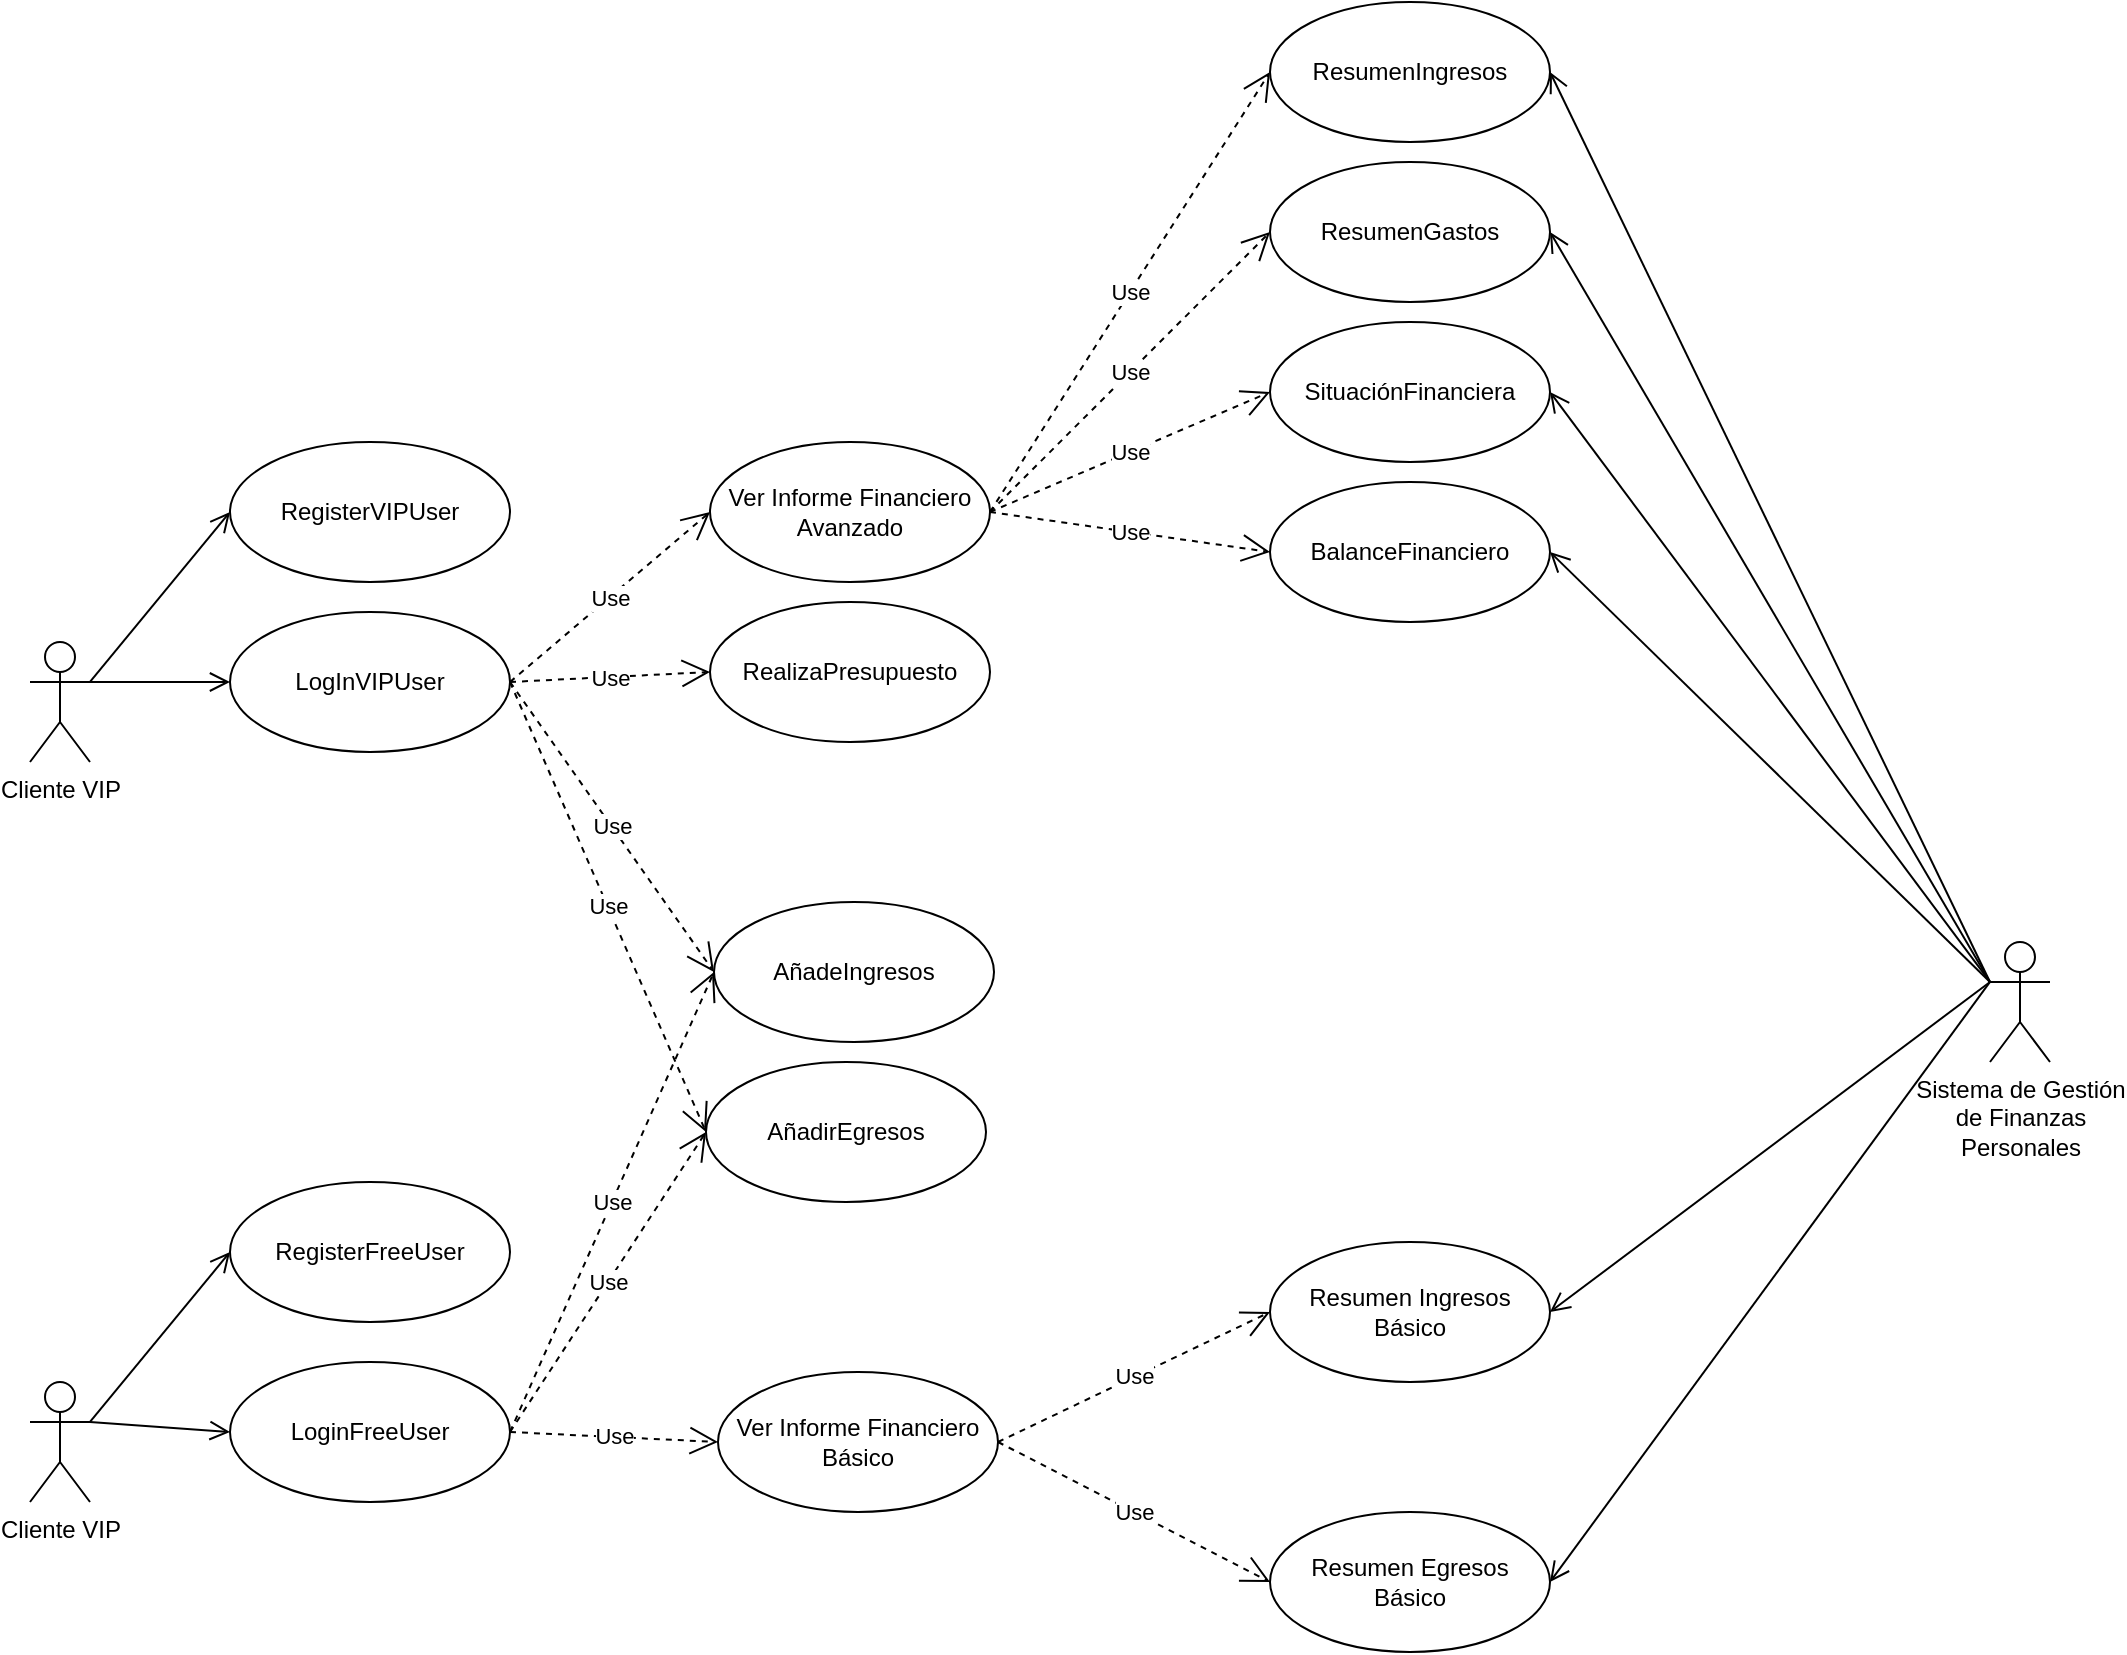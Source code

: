 <mxfile version="22.1.0" type="device">
  <diagram id="C5RBs43oDa-KdzZeNtuy" name="Page-1">
    <mxGraphModel dx="1434" dy="1965" grid="1" gridSize="10" guides="1" tooltips="1" connect="1" arrows="1" fold="1" page="1" pageScale="1" pageWidth="827" pageHeight="1169" math="0" shadow="0">
      <root>
        <mxCell id="WIyWlLk6GJQsqaUBKTNV-0" />
        <mxCell id="WIyWlLk6GJQsqaUBKTNV-1" parent="WIyWlLk6GJQsqaUBKTNV-0" />
        <mxCell id="mAr2ITikCVFKchH6xO4Q-0" value="Cliente VIP" style="shape=umlActor;verticalLabelPosition=bottom;verticalAlign=top;html=1;outlineConnect=0;" parent="WIyWlLk6GJQsqaUBKTNV-1" vertex="1">
          <mxGeometry x="70" y="150" width="30" height="60" as="geometry" />
        </mxCell>
        <mxCell id="mAr2ITikCVFKchH6xO4Q-1" value="Cliente VIP" style="shape=umlActor;verticalLabelPosition=bottom;verticalAlign=top;html=1;outlineConnect=0;" parent="WIyWlLk6GJQsqaUBKTNV-1" vertex="1">
          <mxGeometry x="70" y="520" width="30" height="60" as="geometry" />
        </mxCell>
        <mxCell id="mAr2ITikCVFKchH6xO4Q-2" value="Sistema de Gestión&lt;br&gt;de Finanzas&lt;br&gt;Personales" style="shape=umlActor;verticalLabelPosition=bottom;verticalAlign=top;html=1;outlineConnect=0;" parent="WIyWlLk6GJQsqaUBKTNV-1" vertex="1">
          <mxGeometry x="1050" y="300" width="30" height="60" as="geometry" />
        </mxCell>
        <mxCell id="mAr2ITikCVFKchH6xO4Q-5" value="Ver Informe Financiero Avanzado" style="ellipse;whiteSpace=wrap;html=1;" parent="WIyWlLk6GJQsqaUBKTNV-1" vertex="1">
          <mxGeometry x="410" y="50" width="140" height="70" as="geometry" />
        </mxCell>
        <mxCell id="mAr2ITikCVFKchH6xO4Q-10" value="Use" style="endArrow=open;endSize=12;dashed=1;html=1;rounded=0;exitX=1;exitY=0.5;exitDx=0;exitDy=0;entryX=0;entryY=0.5;entryDx=0;entryDy=0;" parent="WIyWlLk6GJQsqaUBKTNV-1" source="mAr2ITikCVFKchH6xO4Q-5" target="mAr2ITikCVFKchH6xO4Q-11" edge="1">
          <mxGeometry width="160" relative="1" as="geometry">
            <mxPoint x="530" y="280" as="sourcePoint" />
            <mxPoint x="690" y="280" as="targetPoint" />
          </mxGeometry>
        </mxCell>
        <mxCell id="mAr2ITikCVFKchH6xO4Q-11" value="ResumenIngresos" style="ellipse;whiteSpace=wrap;html=1;" parent="WIyWlLk6GJQsqaUBKTNV-1" vertex="1">
          <mxGeometry x="690" y="-170" width="140" height="70" as="geometry" />
        </mxCell>
        <mxCell id="mAr2ITikCVFKchH6xO4Q-12" value="ResumenGastos" style="ellipse;whiteSpace=wrap;html=1;" parent="WIyWlLk6GJQsqaUBKTNV-1" vertex="1">
          <mxGeometry x="690" y="-90" width="140" height="70" as="geometry" />
        </mxCell>
        <mxCell id="mAr2ITikCVFKchH6xO4Q-13" value="Use" style="endArrow=open;endSize=12;dashed=1;html=1;rounded=0;exitX=1;exitY=0.5;exitDx=0;exitDy=0;entryX=0;entryY=0.5;entryDx=0;entryDy=0;" parent="WIyWlLk6GJQsqaUBKTNV-1" source="mAr2ITikCVFKchH6xO4Q-5" target="mAr2ITikCVFKchH6xO4Q-12" edge="1">
          <mxGeometry width="160" relative="1" as="geometry">
            <mxPoint x="530" y="180" as="sourcePoint" />
            <mxPoint x="690" y="180" as="targetPoint" />
          </mxGeometry>
        </mxCell>
        <mxCell id="mAr2ITikCVFKchH6xO4Q-14" value="SituaciónFinanciera" style="ellipse;whiteSpace=wrap;html=1;" parent="WIyWlLk6GJQsqaUBKTNV-1" vertex="1">
          <mxGeometry x="690" y="-10" width="140" height="70" as="geometry" />
        </mxCell>
        <mxCell id="mAr2ITikCVFKchH6xO4Q-15" value="Use" style="endArrow=open;endSize=12;dashed=1;html=1;rounded=0;exitX=1;exitY=0.5;exitDx=0;exitDy=0;entryX=0;entryY=0.5;entryDx=0;entryDy=0;" parent="WIyWlLk6GJQsqaUBKTNV-1" source="mAr2ITikCVFKchH6xO4Q-5" target="mAr2ITikCVFKchH6xO4Q-14" edge="1">
          <mxGeometry width="160" relative="1" as="geometry">
            <mxPoint x="530" y="180" as="sourcePoint" />
            <mxPoint x="690" y="180" as="targetPoint" />
          </mxGeometry>
        </mxCell>
        <mxCell id="mAr2ITikCVFKchH6xO4Q-17" value="" style="endArrow=open;startArrow=none;endFill=0;startFill=0;endSize=8;html=1;verticalAlign=bottom;labelBackgroundColor=none;strokeWidth=1;rounded=0;exitX=0;exitY=0.333;exitDx=0;exitDy=0;exitPerimeter=0;entryX=1;entryY=0.5;entryDx=0;entryDy=0;" parent="WIyWlLk6GJQsqaUBKTNV-1" source="mAr2ITikCVFKchH6xO4Q-2" target="mAr2ITikCVFKchH6xO4Q-11" edge="1">
          <mxGeometry width="160" relative="1" as="geometry">
            <mxPoint x="530" y="180" as="sourcePoint" />
            <mxPoint x="690" y="180" as="targetPoint" />
          </mxGeometry>
        </mxCell>
        <mxCell id="mAr2ITikCVFKchH6xO4Q-18" value="" style="endArrow=open;startArrow=none;endFill=0;startFill=0;endSize=8;html=1;verticalAlign=bottom;labelBackgroundColor=none;strokeWidth=1;rounded=0;exitX=0;exitY=0.333;exitDx=0;exitDy=0;exitPerimeter=0;entryX=1;entryY=0.5;entryDx=0;entryDy=0;" parent="WIyWlLk6GJQsqaUBKTNV-1" source="mAr2ITikCVFKchH6xO4Q-2" target="mAr2ITikCVFKchH6xO4Q-12" edge="1">
          <mxGeometry width="160" relative="1" as="geometry">
            <mxPoint x="530" y="180" as="sourcePoint" />
            <mxPoint x="690" y="180" as="targetPoint" />
          </mxGeometry>
        </mxCell>
        <mxCell id="mAr2ITikCVFKchH6xO4Q-19" value="" style="endArrow=open;startArrow=none;endFill=0;startFill=0;endSize=8;html=1;verticalAlign=bottom;labelBackgroundColor=none;strokeWidth=1;rounded=0;exitX=0;exitY=0.333;exitDx=0;exitDy=0;exitPerimeter=0;entryX=1;entryY=0.5;entryDx=0;entryDy=0;" parent="WIyWlLk6GJQsqaUBKTNV-1" source="mAr2ITikCVFKchH6xO4Q-2" target="mAr2ITikCVFKchH6xO4Q-14" edge="1">
          <mxGeometry width="160" relative="1" as="geometry">
            <mxPoint x="530" y="180" as="sourcePoint" />
            <mxPoint x="690" y="180" as="targetPoint" />
          </mxGeometry>
        </mxCell>
        <mxCell id="mAr2ITikCVFKchH6xO4Q-20" value="BalanceFinanciero" style="ellipse;whiteSpace=wrap;html=1;" parent="WIyWlLk6GJQsqaUBKTNV-1" vertex="1">
          <mxGeometry x="690" y="70" width="140" height="70" as="geometry" />
        </mxCell>
        <mxCell id="mAr2ITikCVFKchH6xO4Q-21" value="" style="endArrow=open;startArrow=none;endFill=0;startFill=0;endSize=8;html=1;verticalAlign=bottom;labelBackgroundColor=none;strokeWidth=1;rounded=0;exitX=0;exitY=0.333;exitDx=0;exitDy=0;exitPerimeter=0;entryX=1;entryY=0.5;entryDx=0;entryDy=0;" parent="WIyWlLk6GJQsqaUBKTNV-1" source="mAr2ITikCVFKchH6xO4Q-2" target="mAr2ITikCVFKchH6xO4Q-20" edge="1">
          <mxGeometry width="160" relative="1" as="geometry">
            <mxPoint x="670" y="320" as="sourcePoint" />
            <mxPoint x="830" y="320" as="targetPoint" />
          </mxGeometry>
        </mxCell>
        <mxCell id="mAr2ITikCVFKchH6xO4Q-22" value="Use" style="endArrow=open;endSize=12;dashed=1;html=1;rounded=0;exitX=1;exitY=0.5;exitDx=0;exitDy=0;entryX=0;entryY=0.5;entryDx=0;entryDy=0;" parent="WIyWlLk6GJQsqaUBKTNV-1" source="mAr2ITikCVFKchH6xO4Q-5" target="mAr2ITikCVFKchH6xO4Q-20" edge="1">
          <mxGeometry width="160" relative="1" as="geometry">
            <mxPoint x="580" y="160" as="sourcePoint" />
            <mxPoint x="720" y="160" as="targetPoint" />
          </mxGeometry>
        </mxCell>
        <mxCell id="mAr2ITikCVFKchH6xO4Q-23" value="LogInVIPUser" style="ellipse;whiteSpace=wrap;html=1;" parent="WIyWlLk6GJQsqaUBKTNV-1" vertex="1">
          <mxGeometry x="170" y="135" width="140" height="70" as="geometry" />
        </mxCell>
        <mxCell id="mAr2ITikCVFKchH6xO4Q-24" value="" style="endArrow=open;startArrow=none;endFill=0;startFill=0;endSize=8;html=1;verticalAlign=bottom;labelBackgroundColor=none;strokeWidth=1;rounded=0;exitX=1;exitY=0.333;exitDx=0;exitDy=0;exitPerimeter=0;entryX=0;entryY=0.5;entryDx=0;entryDy=0;" parent="WIyWlLk6GJQsqaUBKTNV-1" source="mAr2ITikCVFKchH6xO4Q-0" target="mAr2ITikCVFKchH6xO4Q-23" edge="1">
          <mxGeometry width="160" relative="1" as="geometry">
            <mxPoint x="320" y="50" as="sourcePoint" />
            <mxPoint x="480" y="50" as="targetPoint" />
          </mxGeometry>
        </mxCell>
        <mxCell id="mAr2ITikCVFKchH6xO4Q-25" value="Use" style="endArrow=open;endSize=12;dashed=1;html=1;rounded=0;exitX=1;exitY=0.5;exitDx=0;exitDy=0;entryX=0;entryY=0.5;entryDx=0;entryDy=0;" parent="WIyWlLk6GJQsqaUBKTNV-1" source="mAr2ITikCVFKchH6xO4Q-23" target="mAr2ITikCVFKchH6xO4Q-5" edge="1">
          <mxGeometry width="160" relative="1" as="geometry">
            <mxPoint x="320" y="50" as="sourcePoint" />
            <mxPoint x="480" y="50" as="targetPoint" />
          </mxGeometry>
        </mxCell>
        <mxCell id="mAr2ITikCVFKchH6xO4Q-27" value="RegisterVIPUser" style="ellipse;whiteSpace=wrap;html=1;" parent="WIyWlLk6GJQsqaUBKTNV-1" vertex="1">
          <mxGeometry x="170" y="50" width="140" height="70" as="geometry" />
        </mxCell>
        <mxCell id="mAr2ITikCVFKchH6xO4Q-28" value="" style="endArrow=open;startArrow=none;endFill=0;startFill=0;endSize=8;html=1;verticalAlign=bottom;labelBackgroundColor=none;strokeWidth=1;rounded=0;exitX=1;exitY=0.333;exitDx=0;exitDy=0;exitPerimeter=0;entryX=0;entryY=0.5;entryDx=0;entryDy=0;" parent="WIyWlLk6GJQsqaUBKTNV-1" source="mAr2ITikCVFKchH6xO4Q-0" target="mAr2ITikCVFKchH6xO4Q-27" edge="1">
          <mxGeometry width="160" relative="1" as="geometry">
            <mxPoint x="40" y="24.5" as="sourcePoint" />
            <mxPoint x="200" y="24.5" as="targetPoint" />
          </mxGeometry>
        </mxCell>
        <mxCell id="mAr2ITikCVFKchH6xO4Q-32" value="RealizaPresupuesto" style="ellipse;whiteSpace=wrap;html=1;" parent="WIyWlLk6GJQsqaUBKTNV-1" vertex="1">
          <mxGeometry x="410" y="130" width="140" height="70" as="geometry" />
        </mxCell>
        <mxCell id="mAr2ITikCVFKchH6xO4Q-33" value="Use" style="endArrow=open;endSize=12;dashed=1;html=1;rounded=0;exitX=1;exitY=0.5;exitDx=0;exitDy=0;entryX=0;entryY=0.5;entryDx=0;entryDy=0;" parent="WIyWlLk6GJQsqaUBKTNV-1" source="mAr2ITikCVFKchH6xO4Q-23" target="mAr2ITikCVFKchH6xO4Q-32" edge="1">
          <mxGeometry width="160" relative="1" as="geometry">
            <mxPoint x="330" y="200" as="sourcePoint" />
            <mxPoint x="490" y="200" as="targetPoint" />
          </mxGeometry>
        </mxCell>
        <mxCell id="mAr2ITikCVFKchH6xO4Q-37" value="AñadeIngresos" style="ellipse;whiteSpace=wrap;html=1;" parent="WIyWlLk6GJQsqaUBKTNV-1" vertex="1">
          <mxGeometry x="412" y="280" width="140" height="70" as="geometry" />
        </mxCell>
        <mxCell id="mAr2ITikCVFKchH6xO4Q-38" value="AñadirEgresos" style="ellipse;whiteSpace=wrap;html=1;" parent="WIyWlLk6GJQsqaUBKTNV-1" vertex="1">
          <mxGeometry x="408" y="360" width="140" height="70" as="geometry" />
        </mxCell>
        <mxCell id="mAr2ITikCVFKchH6xO4Q-39" value="Use" style="endArrow=open;endSize=12;dashed=1;html=1;rounded=0;entryX=0;entryY=0.5;entryDx=0;entryDy=0;exitX=1;exitY=0.5;exitDx=0;exitDy=0;" parent="WIyWlLk6GJQsqaUBKTNV-1" source="mAr2ITikCVFKchH6xO4Q-23" target="mAr2ITikCVFKchH6xO4Q-37" edge="1">
          <mxGeometry width="160" relative="1" as="geometry">
            <mxPoint x="210" y="300" as="sourcePoint" />
            <mxPoint x="370" y="300" as="targetPoint" />
          </mxGeometry>
        </mxCell>
        <mxCell id="mAr2ITikCVFKchH6xO4Q-40" value="Use" style="endArrow=open;endSize=12;dashed=1;html=1;rounded=0;entryX=0;entryY=0.5;entryDx=0;entryDy=0;exitX=1;exitY=0.5;exitDx=0;exitDy=0;" parent="WIyWlLk6GJQsqaUBKTNV-1" source="mAr2ITikCVFKchH6xO4Q-23" target="mAr2ITikCVFKchH6xO4Q-38" edge="1">
          <mxGeometry width="160" relative="1" as="geometry">
            <mxPoint x="190" y="310" as="sourcePoint" />
            <mxPoint x="350" y="310" as="targetPoint" />
          </mxGeometry>
        </mxCell>
        <mxCell id="mAr2ITikCVFKchH6xO4Q-41" value="LoginFreeUser" style="ellipse;whiteSpace=wrap;html=1;" parent="WIyWlLk6GJQsqaUBKTNV-1" vertex="1">
          <mxGeometry x="170" y="510" width="140" height="70" as="geometry" />
        </mxCell>
        <mxCell id="mAr2ITikCVFKchH6xO4Q-42" value="" style="endArrow=open;startArrow=none;endFill=0;startFill=0;endSize=8;html=1;verticalAlign=bottom;labelBackgroundColor=none;strokeWidth=1;rounded=0;entryX=0;entryY=0.5;entryDx=0;entryDy=0;exitX=1;exitY=0.333;exitDx=0;exitDy=0;exitPerimeter=0;" parent="WIyWlLk6GJQsqaUBKTNV-1" source="mAr2ITikCVFKchH6xO4Q-1" target="mAr2ITikCVFKchH6xO4Q-41" edge="1">
          <mxGeometry width="160" relative="1" as="geometry">
            <mxPoint x="70" y="650" as="sourcePoint" />
            <mxPoint x="230" y="650" as="targetPoint" />
          </mxGeometry>
        </mxCell>
        <mxCell id="mAr2ITikCVFKchH6xO4Q-43" value="RegisterFreeUser" style="ellipse;whiteSpace=wrap;html=1;" parent="WIyWlLk6GJQsqaUBKTNV-1" vertex="1">
          <mxGeometry x="170" y="420" width="140" height="70" as="geometry" />
        </mxCell>
        <mxCell id="mAr2ITikCVFKchH6xO4Q-44" value="" style="endArrow=open;startArrow=none;endFill=0;startFill=0;endSize=8;html=1;verticalAlign=bottom;labelBackgroundColor=none;strokeWidth=1;rounded=0;entryX=0;entryY=0.5;entryDx=0;entryDy=0;exitX=1;exitY=0.333;exitDx=0;exitDy=0;exitPerimeter=0;" parent="WIyWlLk6GJQsqaUBKTNV-1" source="mAr2ITikCVFKchH6xO4Q-1" target="mAr2ITikCVFKchH6xO4Q-43" edge="1">
          <mxGeometry width="160" relative="1" as="geometry">
            <mxPoint x="70" y="404.5" as="sourcePoint" />
            <mxPoint x="230" y="404.5" as="targetPoint" />
          </mxGeometry>
        </mxCell>
        <mxCell id="mAr2ITikCVFKchH6xO4Q-45" value="Use" style="endArrow=open;endSize=12;dashed=1;html=1;rounded=0;exitX=1;exitY=0.5;exitDx=0;exitDy=0;entryX=0;entryY=0.5;entryDx=0;entryDy=0;" parent="WIyWlLk6GJQsqaUBKTNV-1" source="mAr2ITikCVFKchH6xO4Q-41" target="mAr2ITikCVFKchH6xO4Q-37" edge="1">
          <mxGeometry width="160" relative="1" as="geometry">
            <mxPoint x="350" y="549.5" as="sourcePoint" />
            <mxPoint x="510" y="549.5" as="targetPoint" />
          </mxGeometry>
        </mxCell>
        <mxCell id="mAr2ITikCVFKchH6xO4Q-46" value="Use" style="endArrow=open;endSize=12;dashed=1;html=1;rounded=0;exitX=1;exitY=0.5;exitDx=0;exitDy=0;entryX=0;entryY=0.5;entryDx=0;entryDy=0;" parent="WIyWlLk6GJQsqaUBKTNV-1" source="mAr2ITikCVFKchH6xO4Q-41" target="mAr2ITikCVFKchH6xO4Q-38" edge="1">
          <mxGeometry width="160" relative="1" as="geometry">
            <mxPoint x="290" y="640" as="sourcePoint" />
            <mxPoint x="450" y="640" as="targetPoint" />
          </mxGeometry>
        </mxCell>
        <mxCell id="mAr2ITikCVFKchH6xO4Q-47" value="Ver Informe Financiero Básico" style="ellipse;whiteSpace=wrap;html=1;" parent="WIyWlLk6GJQsqaUBKTNV-1" vertex="1">
          <mxGeometry x="414" y="515" width="140" height="70" as="geometry" />
        </mxCell>
        <mxCell id="mAr2ITikCVFKchH6xO4Q-48" value="Resumen Ingresos Básico" style="ellipse;whiteSpace=wrap;html=1;" parent="WIyWlLk6GJQsqaUBKTNV-1" vertex="1">
          <mxGeometry x="690" y="450" width="140" height="70" as="geometry" />
        </mxCell>
        <mxCell id="mAr2ITikCVFKchH6xO4Q-49" value="Resumen Egresos Básico" style="ellipse;whiteSpace=wrap;html=1;" parent="WIyWlLk6GJQsqaUBKTNV-1" vertex="1">
          <mxGeometry x="690" y="585" width="140" height="70" as="geometry" />
        </mxCell>
        <mxCell id="mAr2ITikCVFKchH6xO4Q-50" value="Use" style="endArrow=open;endSize=12;dashed=1;html=1;rounded=0;exitX=1;exitY=0.5;exitDx=0;exitDy=0;entryX=0;entryY=0.5;entryDx=0;entryDy=0;" parent="WIyWlLk6GJQsqaUBKTNV-1" source="mAr2ITikCVFKchH6xO4Q-41" target="mAr2ITikCVFKchH6xO4Q-47" edge="1">
          <mxGeometry width="160" relative="1" as="geometry">
            <mxPoint x="300" y="640" as="sourcePoint" />
            <mxPoint x="460" y="640" as="targetPoint" />
          </mxGeometry>
        </mxCell>
        <mxCell id="mAr2ITikCVFKchH6xO4Q-51" value="Use" style="endArrow=open;endSize=12;dashed=1;html=1;rounded=0;exitX=1;exitY=0.5;exitDx=0;exitDy=0;entryX=0;entryY=0.5;entryDx=0;entryDy=0;" parent="WIyWlLk6GJQsqaUBKTNV-1" source="mAr2ITikCVFKchH6xO4Q-47" target="mAr2ITikCVFKchH6xO4Q-48" edge="1">
          <mxGeometry width="160" relative="1" as="geometry">
            <mxPoint x="520" y="630" as="sourcePoint" />
            <mxPoint x="680" y="630" as="targetPoint" />
          </mxGeometry>
        </mxCell>
        <mxCell id="mAr2ITikCVFKchH6xO4Q-52" value="Use" style="endArrow=open;endSize=12;dashed=1;html=1;rounded=0;exitX=1;exitY=0.5;exitDx=0;exitDy=0;entryX=0;entryY=0.5;entryDx=0;entryDy=0;" parent="WIyWlLk6GJQsqaUBKTNV-1" source="mAr2ITikCVFKchH6xO4Q-47" target="mAr2ITikCVFKchH6xO4Q-49" edge="1">
          <mxGeometry width="160" relative="1" as="geometry">
            <mxPoint x="500" y="680" as="sourcePoint" />
            <mxPoint x="660" y="680" as="targetPoint" />
          </mxGeometry>
        </mxCell>
        <mxCell id="mAr2ITikCVFKchH6xO4Q-53" value="" style="endArrow=open;startArrow=none;endFill=0;startFill=0;endSize=8;html=1;verticalAlign=bottom;labelBackgroundColor=none;strokeWidth=1;rounded=0;exitX=0;exitY=0.333;exitDx=0;exitDy=0;exitPerimeter=0;entryX=1;entryY=0.5;entryDx=0;entryDy=0;" parent="WIyWlLk6GJQsqaUBKTNV-1" source="mAr2ITikCVFKchH6xO4Q-2" target="mAr2ITikCVFKchH6xO4Q-48" edge="1">
          <mxGeometry width="160" relative="1" as="geometry">
            <mxPoint x="890" y="390" as="sourcePoint" />
            <mxPoint x="1050" y="390" as="targetPoint" />
          </mxGeometry>
        </mxCell>
        <mxCell id="mAr2ITikCVFKchH6xO4Q-54" value="" style="endArrow=open;startArrow=none;endFill=0;startFill=0;endSize=8;html=1;verticalAlign=bottom;labelBackgroundColor=none;strokeWidth=1;rounded=0;exitX=0;exitY=0.333;exitDx=0;exitDy=0;exitPerimeter=0;entryX=1;entryY=0.5;entryDx=0;entryDy=0;" parent="WIyWlLk6GJQsqaUBKTNV-1" source="mAr2ITikCVFKchH6xO4Q-2" target="mAr2ITikCVFKchH6xO4Q-49" edge="1">
          <mxGeometry width="160" relative="1" as="geometry">
            <mxPoint x="900" y="500" as="sourcePoint" />
            <mxPoint x="1060" y="500" as="targetPoint" />
          </mxGeometry>
        </mxCell>
      </root>
    </mxGraphModel>
  </diagram>
</mxfile>
